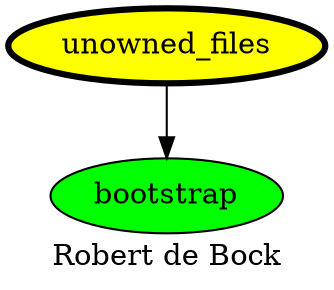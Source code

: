 digraph PhiloDilemma {
  label = "Robert de Bock" ;
  overlap=false
  {
    bootstrap [fillcolor=green style=filled]
    unowned_files [fillcolor=yellow style=filled penwidth=3]
  }
  unowned_files -> bootstrap
}
